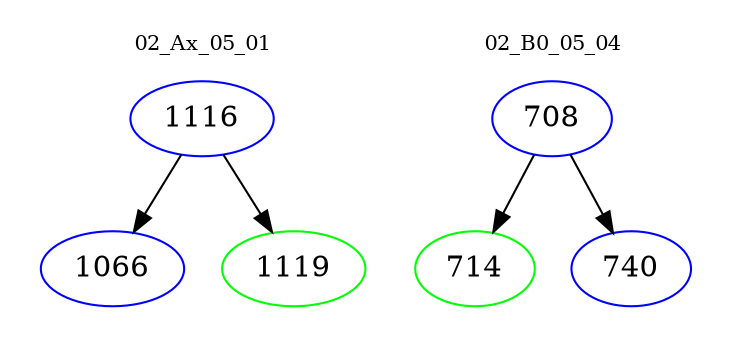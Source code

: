 digraph{
subgraph cluster_0 {
color = white
label = "02_Ax_05_01";
fontsize=10;
T0_1116 [label="1116", color="blue"]
T0_1116 -> T0_1066 [color="black"]
T0_1066 [label="1066", color="blue"]
T0_1116 -> T0_1119 [color="black"]
T0_1119 [label="1119", color="green"]
}
subgraph cluster_1 {
color = white
label = "02_B0_05_04";
fontsize=10;
T1_708 [label="708", color="blue"]
T1_708 -> T1_714 [color="black"]
T1_714 [label="714", color="green"]
T1_708 -> T1_740 [color="black"]
T1_740 [label="740", color="blue"]
}
}

